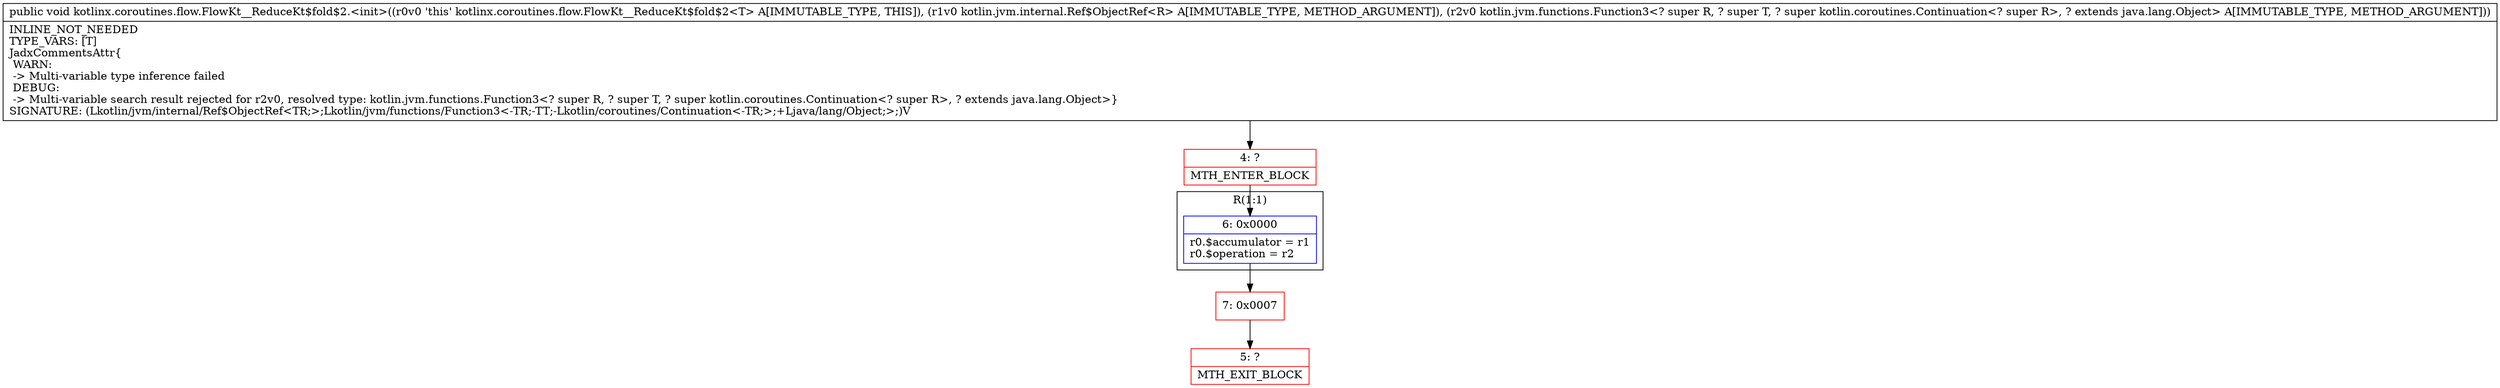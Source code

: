 digraph "CFG forkotlinx.coroutines.flow.FlowKt__ReduceKt$fold$2.\<init\>(Lkotlin\/jvm\/internal\/Ref$ObjectRef;Lkotlin\/jvm\/functions\/Function3;)V" {
subgraph cluster_Region_736720326 {
label = "R(1:1)";
node [shape=record,color=blue];
Node_6 [shape=record,label="{6\:\ 0x0000|r0.$accumulator = r1\lr0.$operation = r2\l}"];
}
Node_4 [shape=record,color=red,label="{4\:\ ?|MTH_ENTER_BLOCK\l}"];
Node_7 [shape=record,color=red,label="{7\:\ 0x0007}"];
Node_5 [shape=record,color=red,label="{5\:\ ?|MTH_EXIT_BLOCK\l}"];
MethodNode[shape=record,label="{public void kotlinx.coroutines.flow.FlowKt__ReduceKt$fold$2.\<init\>((r0v0 'this' kotlinx.coroutines.flow.FlowKt__ReduceKt$fold$2\<T\> A[IMMUTABLE_TYPE, THIS]), (r1v0 kotlin.jvm.internal.Ref$ObjectRef\<R\> A[IMMUTABLE_TYPE, METHOD_ARGUMENT]), (r2v0 kotlin.jvm.functions.Function3\<? super R, ? super T, ? super kotlin.coroutines.Continuation\<? super R\>, ? extends java.lang.Object\> A[IMMUTABLE_TYPE, METHOD_ARGUMENT]))  | INLINE_NOT_NEEDED\lTYPE_VARS: [T]\lJadxCommentsAttr\{\l WARN: \l \-\> Multi\-variable type inference failed\l DEBUG: \l \-\> Multi\-variable search result rejected for r2v0, resolved type: kotlin.jvm.functions.Function3\<? super R, ? super T, ? super kotlin.coroutines.Continuation\<? super R\>, ? extends java.lang.Object\>\}\lSIGNATURE: (Lkotlin\/jvm\/internal\/Ref$ObjectRef\<TR;\>;Lkotlin\/jvm\/functions\/Function3\<\-TR;\-TT;\-Lkotlin\/coroutines\/Continuation\<\-TR;\>;+Ljava\/lang\/Object;\>;)V\l}"];
MethodNode -> Node_4;Node_6 -> Node_7;
Node_4 -> Node_6;
Node_7 -> Node_5;
}

